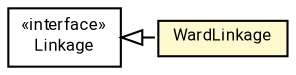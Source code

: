 #!/usr/local/bin/dot
#
# Class diagram 
# Generated by UMLGraph version R5_7_2-60-g0e99a6 (http://www.spinellis.gr/umlgraph/)
#

digraph G {
	graph [fontnames="svg"]
	edge [fontname="Roboto",fontsize=7,labelfontname="Roboto",labelfontsize=7,color="black"];
	node [fontname="Roboto",fontcolor="black",fontsize=8,shape=plaintext,margin=0,width=0,height=0];
	nodesep=0.15;
	ranksep=0.25;
	rankdir=LR;
	// de.lmu.ifi.dbs.elki.algorithm.clustering.hierarchical.linkage.WardLinkage
	c10784421 [label=<<table title="de.lmu.ifi.dbs.elki.algorithm.clustering.hierarchical.linkage.WardLinkage" border="0" cellborder="1" cellspacing="0" cellpadding="2" bgcolor="lemonChiffon" href="WardLinkage.html" target="_parent">
		<tr><td><table border="0" cellspacing="0" cellpadding="1">
		<tr><td align="center" balign="center"> <font face="Roboto">WardLinkage</font> </td></tr>
		</table></td></tr>
		</table>>, URL="WardLinkage.html"];
	// de.lmu.ifi.dbs.elki.algorithm.clustering.hierarchical.linkage.Linkage
	c10784431 [label=<<table title="de.lmu.ifi.dbs.elki.algorithm.clustering.hierarchical.linkage.Linkage" border="0" cellborder="1" cellspacing="0" cellpadding="2" href="Linkage.html" target="_parent">
		<tr><td><table border="0" cellspacing="0" cellpadding="1">
		<tr><td align="center" balign="center"> &#171;interface&#187; </td></tr>
		<tr><td align="center" balign="center"> <font face="Roboto">Linkage</font> </td></tr>
		</table></td></tr>
		</table>>, URL="Linkage.html"];
	// de.lmu.ifi.dbs.elki.algorithm.clustering.hierarchical.linkage.WardLinkage implements de.lmu.ifi.dbs.elki.algorithm.clustering.hierarchical.linkage.Linkage
	c10784431 -> c10784421 [arrowtail=empty,style=dashed,dir=back,weight=9];
}

